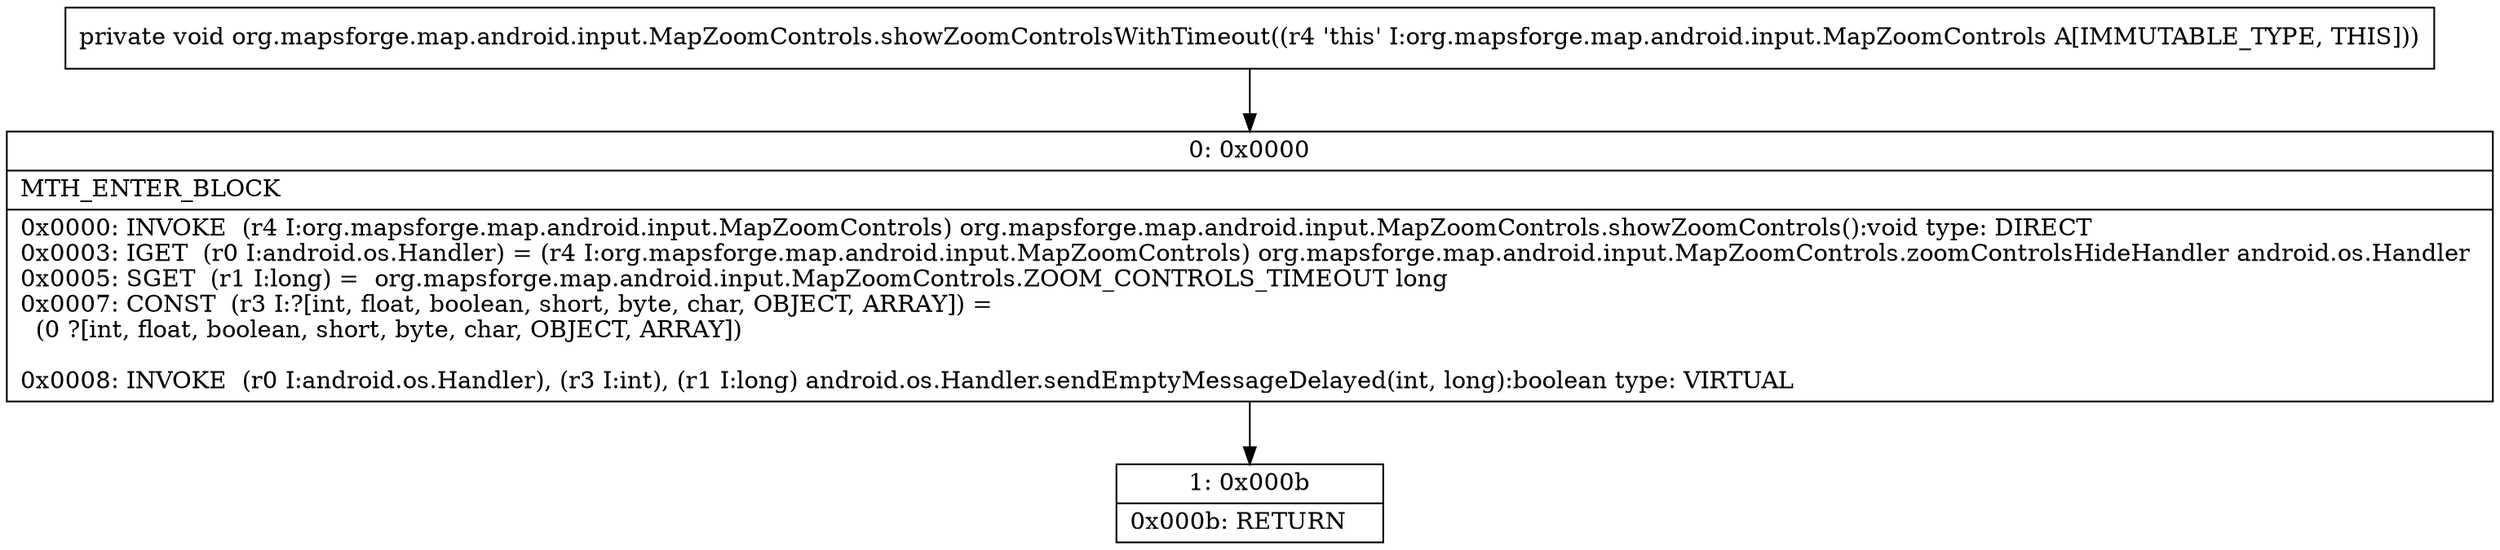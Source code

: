digraph "CFG fororg.mapsforge.map.android.input.MapZoomControls.showZoomControlsWithTimeout()V" {
Node_0 [shape=record,label="{0\:\ 0x0000|MTH_ENTER_BLOCK\l|0x0000: INVOKE  (r4 I:org.mapsforge.map.android.input.MapZoomControls) org.mapsforge.map.android.input.MapZoomControls.showZoomControls():void type: DIRECT \l0x0003: IGET  (r0 I:android.os.Handler) = (r4 I:org.mapsforge.map.android.input.MapZoomControls) org.mapsforge.map.android.input.MapZoomControls.zoomControlsHideHandler android.os.Handler \l0x0005: SGET  (r1 I:long) =  org.mapsforge.map.android.input.MapZoomControls.ZOOM_CONTROLS_TIMEOUT long \l0x0007: CONST  (r3 I:?[int, float, boolean, short, byte, char, OBJECT, ARRAY]) = \l  (0 ?[int, float, boolean, short, byte, char, OBJECT, ARRAY])\l \l0x0008: INVOKE  (r0 I:android.os.Handler), (r3 I:int), (r1 I:long) android.os.Handler.sendEmptyMessageDelayed(int, long):boolean type: VIRTUAL \l}"];
Node_1 [shape=record,label="{1\:\ 0x000b|0x000b: RETURN   \l}"];
MethodNode[shape=record,label="{private void org.mapsforge.map.android.input.MapZoomControls.showZoomControlsWithTimeout((r4 'this' I:org.mapsforge.map.android.input.MapZoomControls A[IMMUTABLE_TYPE, THIS])) }"];
MethodNode -> Node_0;
Node_0 -> Node_1;
}

